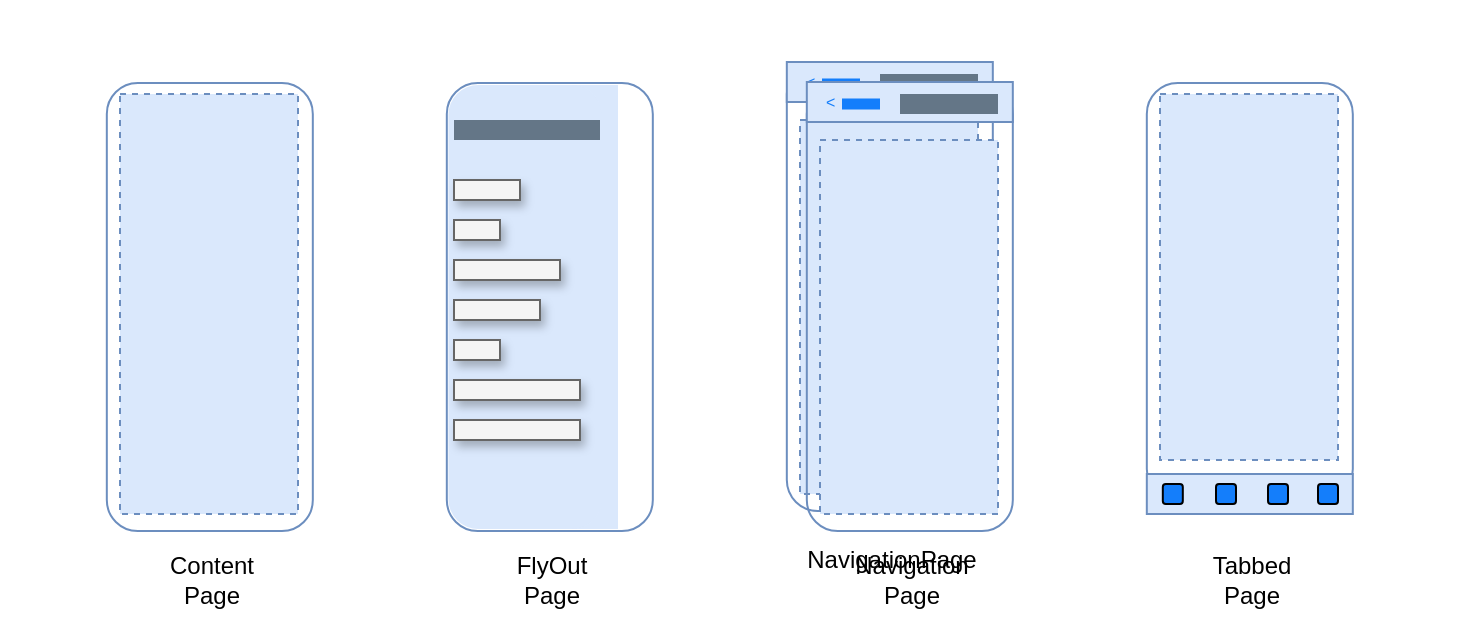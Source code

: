 <mxfile version="14.1.8" type="device"><diagram id="qzgejU1IrNLrN6WwUTQ1" name="Page-1"><mxGraphModel dx="1722" dy="988" grid="1" gridSize="10" guides="1" tooltips="1" connect="1" arrows="1" fold="1" page="1" pageScale="1" pageWidth="827" pageHeight="1169" math="0" shadow="0"><root><mxCell id="0"/><mxCell id="1" parent="0"/><mxCell id="T4lk2eiW8fKvYBpq4-HI-25" value="" style="shape=image;verticalLabelPosition=bottom;labelBackgroundColor=#ffffff;verticalAlign=top;aspect=fixed;imageAspect=0;image=https://www.citypng.com/public/uploads/preview/-21602649613dbsrkfkgtr.png;" vertex="1" parent="1"><mxGeometry x="210" y="40" width="212.83" height="310" as="geometry"/></mxCell><mxCell id="T4lk2eiW8fKvYBpq4-HI-44" value="" style="rounded=1;whiteSpace=wrap;html=1;perimeterSpacing=0;sketch=0;glass=0;labelBackgroundColor=#ffffff;strokeColor=#6c8ebf;fillColor=none;" vertex="1" parent="1"><mxGeometry x="263.41" y="81.5" width="103" height="224" as="geometry"/></mxCell><mxCell id="T4lk2eiW8fKvYBpq4-HI-46" value="" style="rounded=0;whiteSpace=wrap;html=1;shadow=0;glass=0;labelBackgroundColor=#ffffff;sketch=0;fillColor=#dae8fc;fontSize=8;strokeColor=none;" vertex="1" parent="1"><mxGeometry x="300" y="82.5" width="49" height="222" as="geometry"/></mxCell><mxCell id="T4lk2eiW8fKvYBpq4-HI-6" value="" style="shape=image;verticalLabelPosition=bottom;labelBackgroundColor=#ffffff;verticalAlign=top;aspect=fixed;imageAspect=0;image=https://www.citypng.com/public/uploads/preview/-21602649613dbsrkfkgtr.png;" vertex="1" parent="1"><mxGeometry x="40" y="40" width="212.83" height="310" as="geometry"/></mxCell><mxCell id="T4lk2eiW8fKvYBpq4-HI-7" value="Content&lt;br&gt;Page" style="text;html=1;strokeColor=none;fillColor=none;align=center;verticalAlign=middle;whiteSpace=wrap;rounded=0;" vertex="1" parent="1"><mxGeometry x="101.41" y="320" width="90" height="20" as="geometry"/></mxCell><mxCell id="T4lk2eiW8fKvYBpq4-HI-20" value="" style="rounded=1;whiteSpace=wrap;html=1;strokeColor=#6c8ebf;fillColor=none;glass=1;" vertex="1" parent="1"><mxGeometry x="93.41" y="81.5" width="103" height="224" as="geometry"/></mxCell><mxCell id="T4lk2eiW8fKvYBpq4-HI-21" value="" style="rounded=0;whiteSpace=wrap;html=1;dashed=1;fillColor=#dae8fc;strokeColor=#6c8ebf;sketch=0;shadow=0;glass=0;" vertex="1" parent="1"><mxGeometry x="100" y="87" width="89" height="210" as="geometry"/></mxCell><mxCell id="T4lk2eiW8fKvYBpq4-HI-26" value="FlyOut&lt;br&gt;Page" style="text;html=1;strokeColor=none;fillColor=none;align=center;verticalAlign=middle;whiteSpace=wrap;rounded=0;" vertex="1" parent="1"><mxGeometry x="271.41" y="320" width="90" height="20" as="geometry"/></mxCell><mxCell id="T4lk2eiW8fKvYBpq4-HI-27" value="" style="rounded=1;whiteSpace=wrap;html=1;perimeterSpacing=0;sketch=0;glass=0;labelBackgroundColor=#ffffff;fillColor=#dae8fc;arcSize=30;imageHeight=24;absoluteArcSize=1;strokeColor=none;" vertex="1" parent="1"><mxGeometry x="264.2" y="82.5" width="76.59" height="222" as="geometry"/></mxCell><mxCell id="T4lk2eiW8fKvYBpq4-HI-37" value="" style="rounded=0;whiteSpace=wrap;html=1;fillColor=#f5f5f5;fontSize=8;strokeColor=#666666;fontColor=#333333;shadow=1;" vertex="1" parent="1"><mxGeometry x="267" y="230" width="63" height="10" as="geometry"/></mxCell><mxCell id="T4lk2eiW8fKvYBpq4-HI-38" value="" style="rounded=0;whiteSpace=wrap;html=1;fillColor=#f5f5f5;fontSize=8;strokeColor=#666666;fontColor=#333333;shadow=1;" vertex="1" parent="1"><mxGeometry x="267" y="130" width="33" height="10" as="geometry"/></mxCell><mxCell id="T4lk2eiW8fKvYBpq4-HI-39" value="" style="rounded=0;whiteSpace=wrap;html=1;fillColor=#f5f5f5;fontSize=8;strokeColor=#666666;fontColor=#333333;shadow=1;" vertex="1" parent="1"><mxGeometry x="267" y="150" width="23" height="10" as="geometry"/></mxCell><mxCell id="T4lk2eiW8fKvYBpq4-HI-40" value="" style="rounded=0;whiteSpace=wrap;html=1;fillColor=#f5f5f5;fontSize=8;strokeColor=#666666;fontColor=#333333;shadow=1;" vertex="1" parent="1"><mxGeometry x="267" y="170" width="53" height="10" as="geometry"/></mxCell><mxCell id="T4lk2eiW8fKvYBpq4-HI-41" value="" style="rounded=0;whiteSpace=wrap;html=1;fillColor=#f5f5f5;fontSize=8;strokeColor=#666666;fontColor=#333333;shadow=1;" vertex="1" parent="1"><mxGeometry x="267" y="190" width="43" height="10" as="geometry"/></mxCell><mxCell id="T4lk2eiW8fKvYBpq4-HI-47" value="" style="rounded=0;whiteSpace=wrap;html=1;fillColor=#f5f5f5;fontSize=8;strokeColor=#666666;fontColor=#333333;shadow=1;" vertex="1" parent="1"><mxGeometry x="267" y="210" width="23" height="10" as="geometry"/></mxCell><mxCell id="T4lk2eiW8fKvYBpq4-HI-48" value="" style="rounded=0;whiteSpace=wrap;html=1;fillColor=#f5f5f5;fontSize=8;strokeColor=#666666;fontColor=#333333;shadow=1;" vertex="1" parent="1"><mxGeometry x="267" y="250" width="63" height="10" as="geometry"/></mxCell><mxCell id="T4lk2eiW8fKvYBpq4-HI-49" value="" style="rounded=0;whiteSpace=wrap;html=1;fillColor=#647687;fontSize=8;shadow=0;sketch=0;fontColor=#ffffff;dashed=1;dashPattern=1 2;strokeColor=none;" vertex="1" parent="1"><mxGeometry x="267" y="100" width="73" height="10" as="geometry"/></mxCell><mxCell id="T4lk2eiW8fKvYBpq4-HI-51" value="NavigationPage" style="text;html=1;strokeColor=none;fillColor=none;align=center;verticalAlign=middle;whiteSpace=wrap;rounded=0;" vertex="1" parent="1"><mxGeometry x="441.41" y="310" width="90" height="20" as="geometry"/></mxCell><mxCell id="T4lk2eiW8fKvYBpq4-HI-52" value="" style="rounded=1;whiteSpace=wrap;html=1;strokeColor=#6c8ebf;fillColor=none;glass=1;" vertex="1" parent="1"><mxGeometry x="433.41" y="71.5" width="103" height="224" as="geometry"/></mxCell><mxCell id="T4lk2eiW8fKvYBpq4-HI-53" value="" style="rounded=0;whiteSpace=wrap;html=1;dashed=1;fillColor=#dae8fc;strokeColor=#6c8ebf;sketch=0;shadow=0;glass=0;" vertex="1" parent="1"><mxGeometry x="440" y="100" width="89" height="187" as="geometry"/></mxCell><mxCell id="T4lk2eiW8fKvYBpq4-HI-55" value="" style="rounded=0;whiteSpace=wrap;html=1;shadow=0;glass=0;labelBackgroundColor=#ffffff;sketch=0;fillColor=#dae8fc;fontSize=8;strokeColor=#6c8ebf;" vertex="1" parent="1"><mxGeometry x="433.41" y="71" width="103" height="20" as="geometry"/></mxCell><mxCell id="T4lk2eiW8fKvYBpq4-HI-57" value="&amp;lt;" style="text;html=1;strokeColor=none;fillColor=none;align=left;verticalAlign=middle;whiteSpace=wrap;rounded=0;shadow=0;glass=0;labelBackgroundColor=none;sketch=0;fontSize=8;fontColor=#147efb;" vertex="1" parent="1"><mxGeometry x="441.41" y="75.75" width="8.59" height="10.5" as="geometry"/></mxCell><mxCell id="T4lk2eiW8fKvYBpq4-HI-58" value="" style="rounded=0;whiteSpace=wrap;html=1;fillColor=#647687;fontSize=8;shadow=0;sketch=0;fontColor=#ffffff;dashed=1;dashPattern=1 2;strokeColor=none;" vertex="1" parent="1"><mxGeometry x="480" y="77" width="49" height="10" as="geometry"/></mxCell><mxCell id="T4lk2eiW8fKvYBpq4-HI-59" value="" style="rounded=0;whiteSpace=wrap;html=1;fontSize=8;shadow=0;sketch=0;fontColor=#ffffff;dashed=1;dashPattern=1 2;strokeColor=none;fillColor=#147EFB;" vertex="1" parent="1"><mxGeometry x="451" y="79.25" width="19" height="5.5" as="geometry"/></mxCell><mxCell id="T4lk2eiW8fKvYBpq4-HI-60" value="" style="shape=image;verticalLabelPosition=bottom;labelBackgroundColor=#ffffff;verticalAlign=top;aspect=fixed;imageAspect=0;image=https://www.citypng.com/public/uploads/preview/-21602649613dbsrkfkgtr.png;" vertex="1" parent="1"><mxGeometry x="390" y="40" width="212.83" height="310" as="geometry"/></mxCell><mxCell id="T4lk2eiW8fKvYBpq4-HI-61" value="Navigation&lt;br&gt;Page" style="text;html=1;strokeColor=none;fillColor=none;align=center;verticalAlign=middle;whiteSpace=wrap;rounded=0;" vertex="1" parent="1"><mxGeometry x="451.41" y="320" width="90" height="20" as="geometry"/></mxCell><mxCell id="T4lk2eiW8fKvYBpq4-HI-62" value="" style="rounded=1;whiteSpace=wrap;html=1;strokeColor=#6c8ebf;fillColor=none;glass=1;" vertex="1" parent="1"><mxGeometry x="443.41" y="81.5" width="103" height="224" as="geometry"/></mxCell><mxCell id="T4lk2eiW8fKvYBpq4-HI-63" value="" style="rounded=0;whiteSpace=wrap;html=1;dashed=1;fillColor=#dae8fc;strokeColor=#6c8ebf;sketch=0;shadow=0;glass=0;" vertex="1" parent="1"><mxGeometry x="450" y="110" width="89" height="187" as="geometry"/></mxCell><mxCell id="T4lk2eiW8fKvYBpq4-HI-64" value="" style="rounded=0;whiteSpace=wrap;html=1;shadow=0;glass=0;labelBackgroundColor=#ffffff;sketch=0;fillColor=#dae8fc;fontSize=8;strokeColor=#6c8ebf;" vertex="1" parent="1"><mxGeometry x="443.41" y="81" width="103" height="20" as="geometry"/></mxCell><mxCell id="T4lk2eiW8fKvYBpq4-HI-65" value="&amp;lt;" style="text;html=1;strokeColor=none;fillColor=none;align=left;verticalAlign=middle;whiteSpace=wrap;rounded=0;shadow=0;glass=0;labelBackgroundColor=none;sketch=0;fontSize=8;fontColor=#147efb;" vertex="1" parent="1"><mxGeometry x="451.41" y="85.75" width="8.59" height="10.5" as="geometry"/></mxCell><mxCell id="T4lk2eiW8fKvYBpq4-HI-66" value="" style="rounded=0;whiteSpace=wrap;html=1;fillColor=#647687;fontSize=8;shadow=0;sketch=0;fontColor=#ffffff;dashed=1;dashPattern=1 2;strokeColor=none;" vertex="1" parent="1"><mxGeometry x="490" y="87" width="49" height="10" as="geometry"/></mxCell><mxCell id="T4lk2eiW8fKvYBpq4-HI-67" value="" style="rounded=0;whiteSpace=wrap;html=1;fontSize=8;shadow=0;sketch=0;fontColor=#ffffff;dashed=1;dashPattern=1 2;strokeColor=none;fillColor=#147EFB;" vertex="1" parent="1"><mxGeometry x="461" y="89.25" width="19" height="5.5" as="geometry"/></mxCell><mxCell id="T4lk2eiW8fKvYBpq4-HI-71" value="" style="shape=image;verticalLabelPosition=bottom;labelBackgroundColor=#ffffff;verticalAlign=top;aspect=fixed;imageAspect=0;image=https://www.citypng.com/public/uploads/preview/-21602649613dbsrkfkgtr.png;" vertex="1" parent="1"><mxGeometry x="560" y="40" width="212.83" height="310" as="geometry"/></mxCell><mxCell id="T4lk2eiW8fKvYBpq4-HI-72" value="Tabbed&lt;br&gt;Page" style="text;html=1;strokeColor=none;fillColor=none;align=center;verticalAlign=middle;whiteSpace=wrap;rounded=0;" vertex="1" parent="1"><mxGeometry x="621.41" y="320" width="90" height="20" as="geometry"/></mxCell><mxCell id="T4lk2eiW8fKvYBpq4-HI-73" value="" style="rounded=1;whiteSpace=wrap;html=1;strokeColor=#6c8ebf;fillColor=none;glass=1;" vertex="1" parent="1"><mxGeometry x="613.41" y="81.5" width="103" height="208.5" as="geometry"/></mxCell><mxCell id="T4lk2eiW8fKvYBpq4-HI-74" value="" style="rounded=0;whiteSpace=wrap;html=1;dashed=1;fillColor=#dae8fc;strokeColor=#6c8ebf;sketch=0;shadow=0;glass=0;" vertex="1" parent="1"><mxGeometry x="620" y="87" width="89" height="183" as="geometry"/></mxCell><mxCell id="T4lk2eiW8fKvYBpq4-HI-75" value="" style="rounded=0;whiteSpace=wrap;html=1;shadow=0;glass=0;labelBackgroundColor=#ffffff;sketch=0;fillColor=#dae8fc;fontSize=8;strokeColor=#6c8ebf;" vertex="1" parent="1"><mxGeometry x="613.41" y="277" width="103" height="20" as="geometry"/></mxCell><mxCell id="T4lk2eiW8fKvYBpq4-HI-76" value="" style="whiteSpace=wrap;html=1;aspect=fixed;rounded=1;shadow=0;glass=0;labelBackgroundColor=none;sketch=0;fillColor=#147EFB;fontSize=8;fontColor=#147efb;" vertex="1" parent="1"><mxGeometry x="621.41" y="282" width="10" height="10" as="geometry"/></mxCell><mxCell id="T4lk2eiW8fKvYBpq4-HI-77" value="" style="whiteSpace=wrap;html=1;aspect=fixed;rounded=1;shadow=0;glass=0;labelBackgroundColor=none;sketch=0;fillColor=#147EFB;fontSize=8;fontColor=#147efb;" vertex="1" parent="1"><mxGeometry x="648" y="282" width="10" height="10" as="geometry"/></mxCell><mxCell id="T4lk2eiW8fKvYBpq4-HI-78" value="" style="whiteSpace=wrap;html=1;aspect=fixed;rounded=1;shadow=0;glass=0;labelBackgroundColor=none;sketch=0;fillColor=#147EFB;fontSize=8;fontColor=#147efb;" vertex="1" parent="1"><mxGeometry x="674" y="282" width="10" height="10" as="geometry"/></mxCell><mxCell id="T4lk2eiW8fKvYBpq4-HI-79" value="" style="whiteSpace=wrap;html=1;aspect=fixed;rounded=1;shadow=0;glass=0;labelBackgroundColor=none;sketch=0;fillColor=#147EFB;fontSize=8;fontColor=#147efb;" vertex="1" parent="1"><mxGeometry x="699" y="282" width="10" height="10" as="geometry"/></mxCell></root></mxGraphModel></diagram></mxfile>